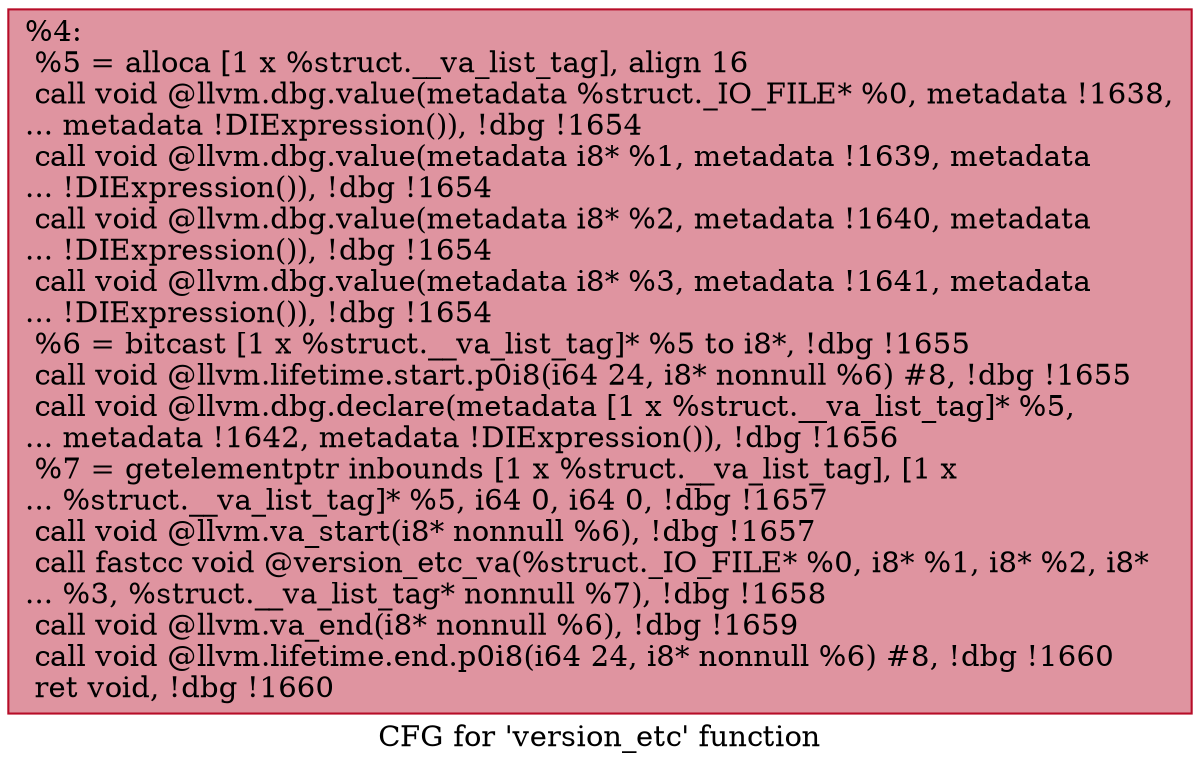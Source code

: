digraph "CFG for 'version_etc' function" {
	label="CFG for 'version_etc' function";

	Node0x152bde0 [shape=record,color="#b70d28ff", style=filled, fillcolor="#b70d2870",label="{%4:\l  %5 = alloca [1 x %struct.__va_list_tag], align 16\l  call void @llvm.dbg.value(metadata %struct._IO_FILE* %0, metadata !1638,\l... metadata !DIExpression()), !dbg !1654\l  call void @llvm.dbg.value(metadata i8* %1, metadata !1639, metadata\l... !DIExpression()), !dbg !1654\l  call void @llvm.dbg.value(metadata i8* %2, metadata !1640, metadata\l... !DIExpression()), !dbg !1654\l  call void @llvm.dbg.value(metadata i8* %3, metadata !1641, metadata\l... !DIExpression()), !dbg !1654\l  %6 = bitcast [1 x %struct.__va_list_tag]* %5 to i8*, !dbg !1655\l  call void @llvm.lifetime.start.p0i8(i64 24, i8* nonnull %6) #8, !dbg !1655\l  call void @llvm.dbg.declare(metadata [1 x %struct.__va_list_tag]* %5,\l... metadata !1642, metadata !DIExpression()), !dbg !1656\l  %7 = getelementptr inbounds [1 x %struct.__va_list_tag], [1 x\l... %struct.__va_list_tag]* %5, i64 0, i64 0, !dbg !1657\l  call void @llvm.va_start(i8* nonnull %6), !dbg !1657\l  call fastcc void @version_etc_va(%struct._IO_FILE* %0, i8* %1, i8* %2, i8*\l... %3, %struct.__va_list_tag* nonnull %7), !dbg !1658\l  call void @llvm.va_end(i8* nonnull %6), !dbg !1659\l  call void @llvm.lifetime.end.p0i8(i64 24, i8* nonnull %6) #8, !dbg !1660\l  ret void, !dbg !1660\l}"];
}
